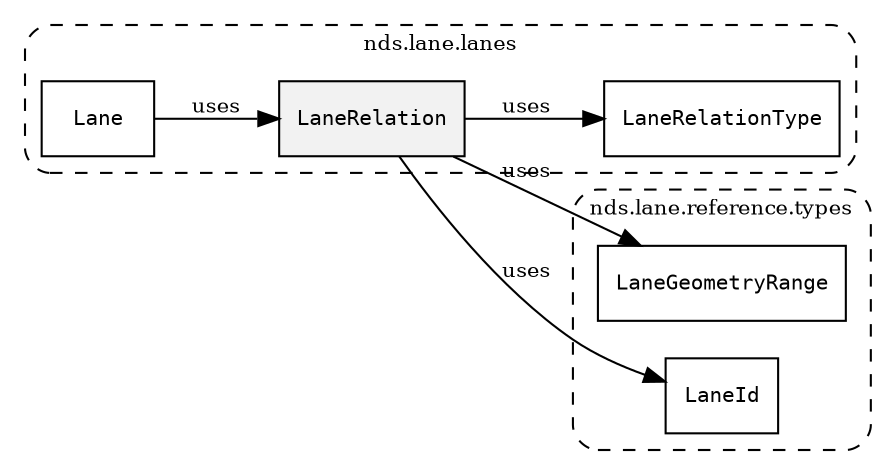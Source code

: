/**
 * This dot file creates symbol collaboration diagram for LaneRelation.
 */
digraph ZSERIO
{
    node [shape=box, fontsize=10];
    rankdir="LR";
    fontsize=10;
    tooltip="LaneRelation collaboration diagram";

    subgraph "cluster_nds.lane.lanes"
    {
        style="dashed, rounded";
        label="nds.lane.lanes";
        tooltip="Package nds.lane.lanes";
        href="../../../content/packages/nds.lane.lanes.html#Package-nds-lane-lanes";
        target="_parent";

        "LaneRelation" [style="filled", fillcolor="#0000000D", target="_parent", label=<<font face="monospace"><table align="center" border="0" cellspacing="0" cellpadding="0"><tr><td href="../../../content/packages/nds.lane.lanes.html#Structure-LaneRelation" title="Structure defined in nds.lane.lanes">LaneRelation</td></tr></table></font>>];
        "LaneRelationType" [target="_parent", label=<<font face="monospace"><table align="center" border="0" cellspacing="0" cellpadding="0"><tr><td href="../../../content/packages/nds.lane.lanes.html#Enum-LaneRelationType" title="Enum defined in nds.lane.lanes">LaneRelationType</td></tr></table></font>>];
        "Lane" [target="_parent", label=<<font face="monospace"><table align="center" border="0" cellspacing="0" cellpadding="0"><tr><td href="../../../content/packages/nds.lane.lanes.html#Structure-Lane" title="Structure defined in nds.lane.lanes">Lane</td></tr></table></font>>];
    }

    subgraph "cluster_nds.lane.reference.types"
    {
        style="dashed, rounded";
        label="nds.lane.reference.types";
        tooltip="Package nds.lane.reference.types";
        href="../../../content/packages/nds.lane.reference.types.html#Package-nds-lane-reference-types";
        target="_parent";

        "LaneGeometryRange" [target="_parent", label=<<font face="monospace"><table align="center" border="0" cellspacing="0" cellpadding="0"><tr><td href="../../../content/packages/nds.lane.reference.types.html#Subtype-LaneGeometryRange" title="Subtype defined in nds.lane.reference.types">LaneGeometryRange</td></tr></table></font>>];
        "LaneId" [target="_parent", label=<<font face="monospace"><table align="center" border="0" cellspacing="0" cellpadding="0"><tr><td href="../../../content/packages/nds.lane.reference.types.html#Subtype-LaneId" title="Subtype defined in nds.lane.reference.types">LaneId</td></tr></table></font>>];
    }

    "LaneRelation" -> "LaneRelationType" [label="uses", fontsize=10];
    "LaneRelation" -> "LaneGeometryRange" [label="uses", fontsize=10];
    "LaneRelation" -> "LaneId" [label="uses", fontsize=10];
    "Lane" -> "LaneRelation" [label="uses", fontsize=10];
}
